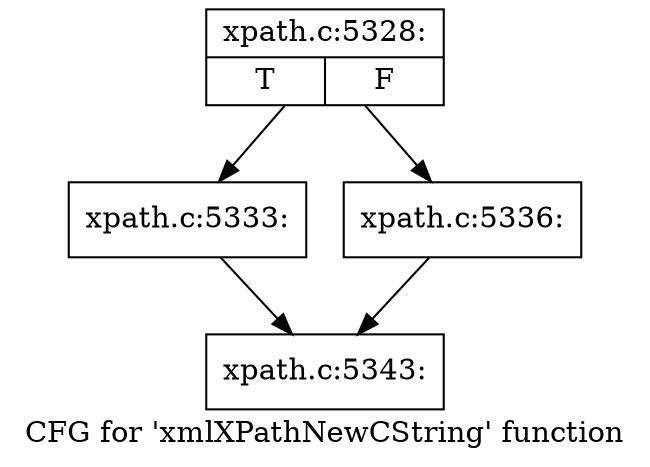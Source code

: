 digraph "CFG for 'xmlXPathNewCString' function" {
	label="CFG for 'xmlXPathNewCString' function";

	Node0x48a7d00 [shape=record,label="{xpath.c:5328:|{<s0>T|<s1>F}}"];
	Node0x48a7d00 -> Node0x48a7c60;
	Node0x48a7d00 -> Node0x48a7cb0;
	Node0x48a7c60 [shape=record,label="{xpath.c:5333:}"];
	Node0x48a7c60 -> Node0x48ad2d0;
	Node0x48a7cb0 [shape=record,label="{xpath.c:5336:}"];
	Node0x48a7cb0 -> Node0x48ad2d0;
	Node0x48ad2d0 [shape=record,label="{xpath.c:5343:}"];
}
